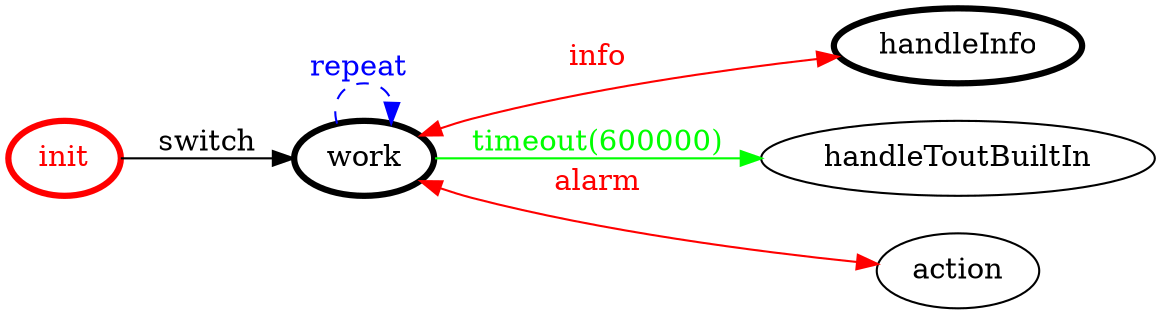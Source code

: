 /*
*
* A GraphViz DOT FSM description 
* Please use a GraphViz visualizer (like http://www.webgraphviz.com)
*  
*/

digraph finite_state_machine {
	rankdir=LR
	size="8,5"
	
	init [ color = red ][ fontcolor = red ][ penwidth = 3 ]
	work [ color = black ][ fontcolor = black ][ penwidth = 3 ]
	handleInfo [ color = black ][ fontcolor = black ][ penwidth = 3 ]
	
	work -> handleToutBuiltIn [ label = "timeout(600000)" ][ color = green ][ fontcolor = green ]
	work -> handleInfo [ label = "info" ][ color = red ][ fontcolor = red ][ dir = both ]
	work -> action [ label = "alarm" ][ color = red ][ fontcolor = red ][ dir = both ]
	work -> work [ label = "repeat "][ style = dashed ][ color = blue ][ fontcolor = blue ]
	init -> work [ label = "switch" ][ color = black ][ fontcolor = black ]
}
